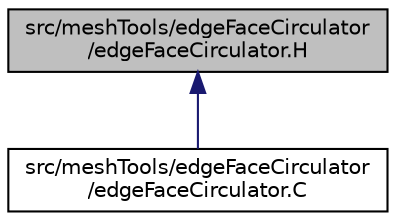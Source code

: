 digraph "src/meshTools/edgeFaceCirculator/edgeFaceCirculator.H"
{
  bgcolor="transparent";
  edge [fontname="Helvetica",fontsize="10",labelfontname="Helvetica",labelfontsize="10"];
  node [fontname="Helvetica",fontsize="10",shape=record];
  Node1 [label="src/meshTools/edgeFaceCirculator\l/edgeFaceCirculator.H",height=0.2,width=0.4,color="black", fillcolor="grey75", style="filled", fontcolor="black"];
  Node1 -> Node2 [dir="back",color="midnightblue",fontsize="10",style="solid",fontname="Helvetica"];
  Node2 [label="src/meshTools/edgeFaceCirculator\l/edgeFaceCirculator.C",height=0.2,width=0.4,color="black",URL="$a07386.html"];
}
